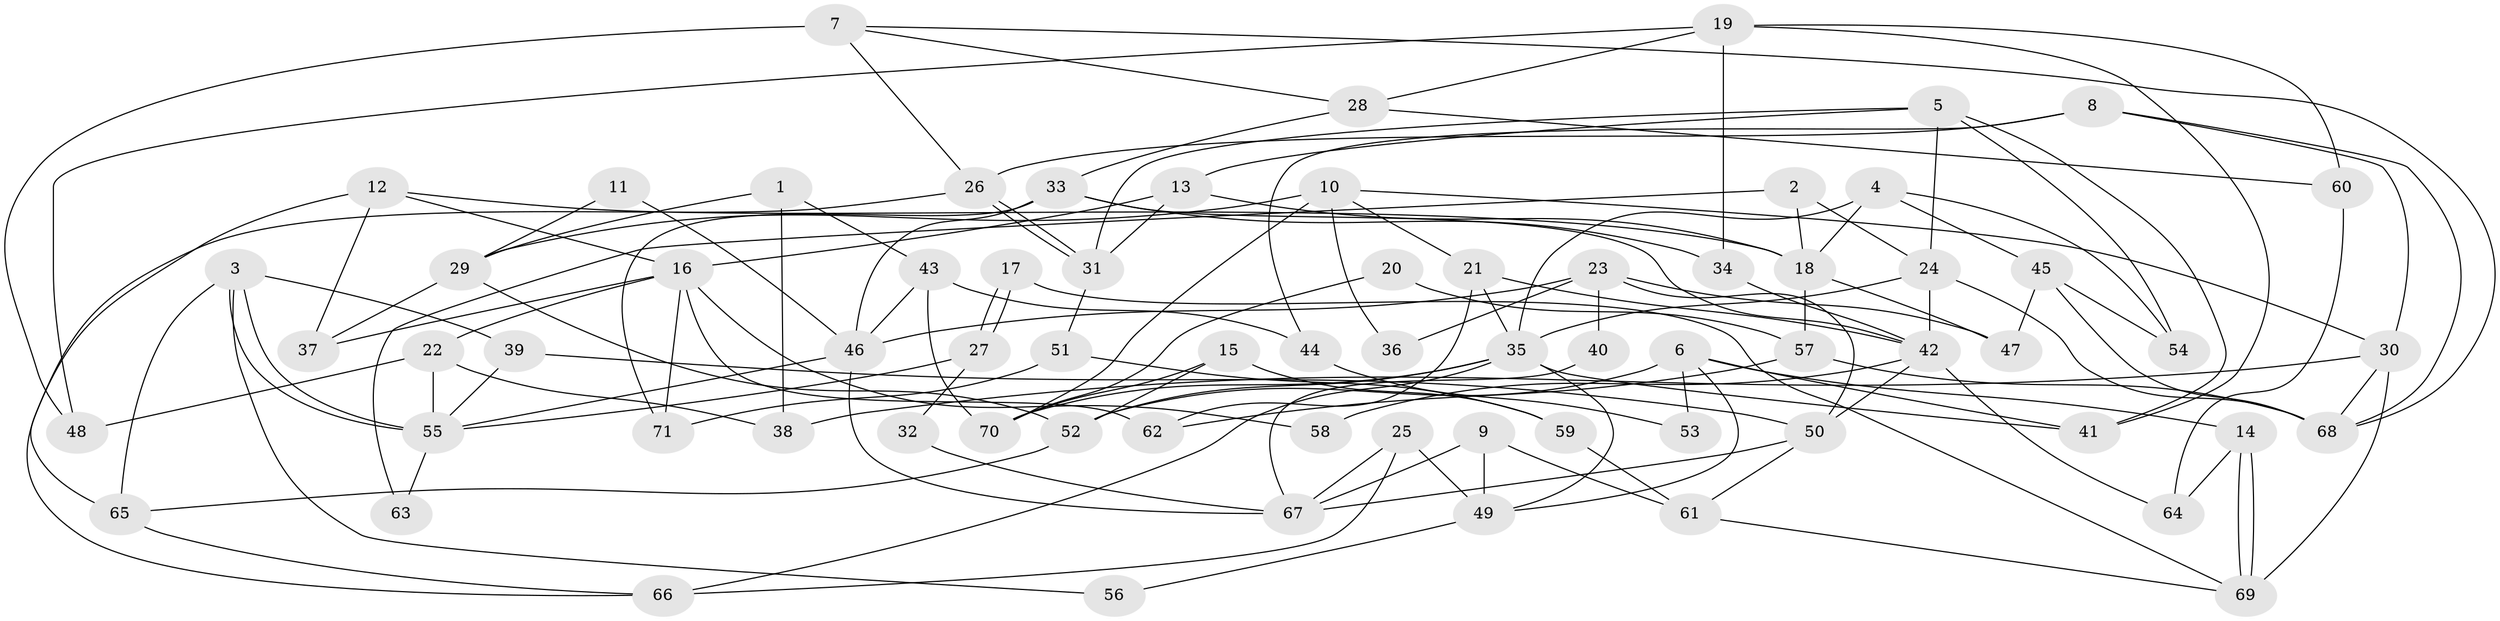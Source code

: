 // coarse degree distribution, {7: 0.11428571428571428, 3: 0.22857142857142856, 4: 0.08571428571428572, 11: 0.02857142857142857, 5: 0.11428571428571428, 13: 0.02857142857142857, 2: 0.17142857142857143, 6: 0.11428571428571428, 8: 0.02857142857142857, 9: 0.05714285714285714, 10: 0.02857142857142857}
// Generated by graph-tools (version 1.1) at 2025/18/03/04/25 18:18:58]
// undirected, 71 vertices, 142 edges
graph export_dot {
graph [start="1"]
  node [color=gray90,style=filled];
  1;
  2;
  3;
  4;
  5;
  6;
  7;
  8;
  9;
  10;
  11;
  12;
  13;
  14;
  15;
  16;
  17;
  18;
  19;
  20;
  21;
  22;
  23;
  24;
  25;
  26;
  27;
  28;
  29;
  30;
  31;
  32;
  33;
  34;
  35;
  36;
  37;
  38;
  39;
  40;
  41;
  42;
  43;
  44;
  45;
  46;
  47;
  48;
  49;
  50;
  51;
  52;
  53;
  54;
  55;
  56;
  57;
  58;
  59;
  60;
  61;
  62;
  63;
  64;
  65;
  66;
  67;
  68;
  69;
  70;
  71;
  1 -- 38;
  1 -- 29;
  1 -- 43;
  2 -- 24;
  2 -- 18;
  2 -- 63;
  3 -- 55;
  3 -- 55;
  3 -- 39;
  3 -- 56;
  3 -- 65;
  4 -- 35;
  4 -- 45;
  4 -- 18;
  4 -- 54;
  5 -- 41;
  5 -- 31;
  5 -- 13;
  5 -- 24;
  5 -- 54;
  6 -- 14;
  6 -- 52;
  6 -- 41;
  6 -- 49;
  6 -- 53;
  7 -- 26;
  7 -- 68;
  7 -- 28;
  7 -- 48;
  8 -- 26;
  8 -- 68;
  8 -- 30;
  8 -- 44;
  9 -- 61;
  9 -- 49;
  9 -- 67;
  10 -- 21;
  10 -- 30;
  10 -- 29;
  10 -- 36;
  10 -- 70;
  11 -- 46;
  11 -- 29;
  12 -- 16;
  12 -- 18;
  12 -- 37;
  12 -- 65;
  13 -- 16;
  13 -- 18;
  13 -- 31;
  14 -- 64;
  14 -- 69;
  14 -- 69;
  15 -- 70;
  15 -- 52;
  15 -- 59;
  16 -- 37;
  16 -- 62;
  16 -- 22;
  16 -- 58;
  16 -- 71;
  17 -- 69;
  17 -- 27;
  17 -- 27;
  18 -- 47;
  18 -- 57;
  19 -- 34;
  19 -- 41;
  19 -- 28;
  19 -- 48;
  19 -- 60;
  20 -- 57;
  20 -- 70;
  21 -- 35;
  21 -- 42;
  21 -- 62;
  22 -- 48;
  22 -- 38;
  22 -- 55;
  23 -- 46;
  23 -- 50;
  23 -- 36;
  23 -- 40;
  23 -- 47;
  24 -- 35;
  24 -- 42;
  24 -- 68;
  25 -- 67;
  25 -- 49;
  25 -- 66;
  26 -- 31;
  26 -- 31;
  26 -- 66;
  27 -- 55;
  27 -- 32;
  28 -- 33;
  28 -- 60;
  29 -- 52;
  29 -- 37;
  30 -- 68;
  30 -- 38;
  30 -- 69;
  31 -- 51;
  32 -- 67;
  33 -- 71;
  33 -- 34;
  33 -- 42;
  33 -- 46;
  34 -- 42;
  35 -- 70;
  35 -- 66;
  35 -- 41;
  35 -- 49;
  35 -- 52;
  39 -- 55;
  39 -- 50;
  40 -- 67;
  42 -- 50;
  42 -- 58;
  42 -- 64;
  43 -- 46;
  43 -- 44;
  43 -- 70;
  44 -- 53;
  45 -- 54;
  45 -- 47;
  45 -- 68;
  46 -- 55;
  46 -- 67;
  49 -- 56;
  50 -- 67;
  50 -- 61;
  51 -- 59;
  51 -- 71;
  52 -- 65;
  55 -- 63;
  57 -- 68;
  57 -- 62;
  59 -- 61;
  60 -- 64;
  61 -- 69;
  65 -- 66;
}
